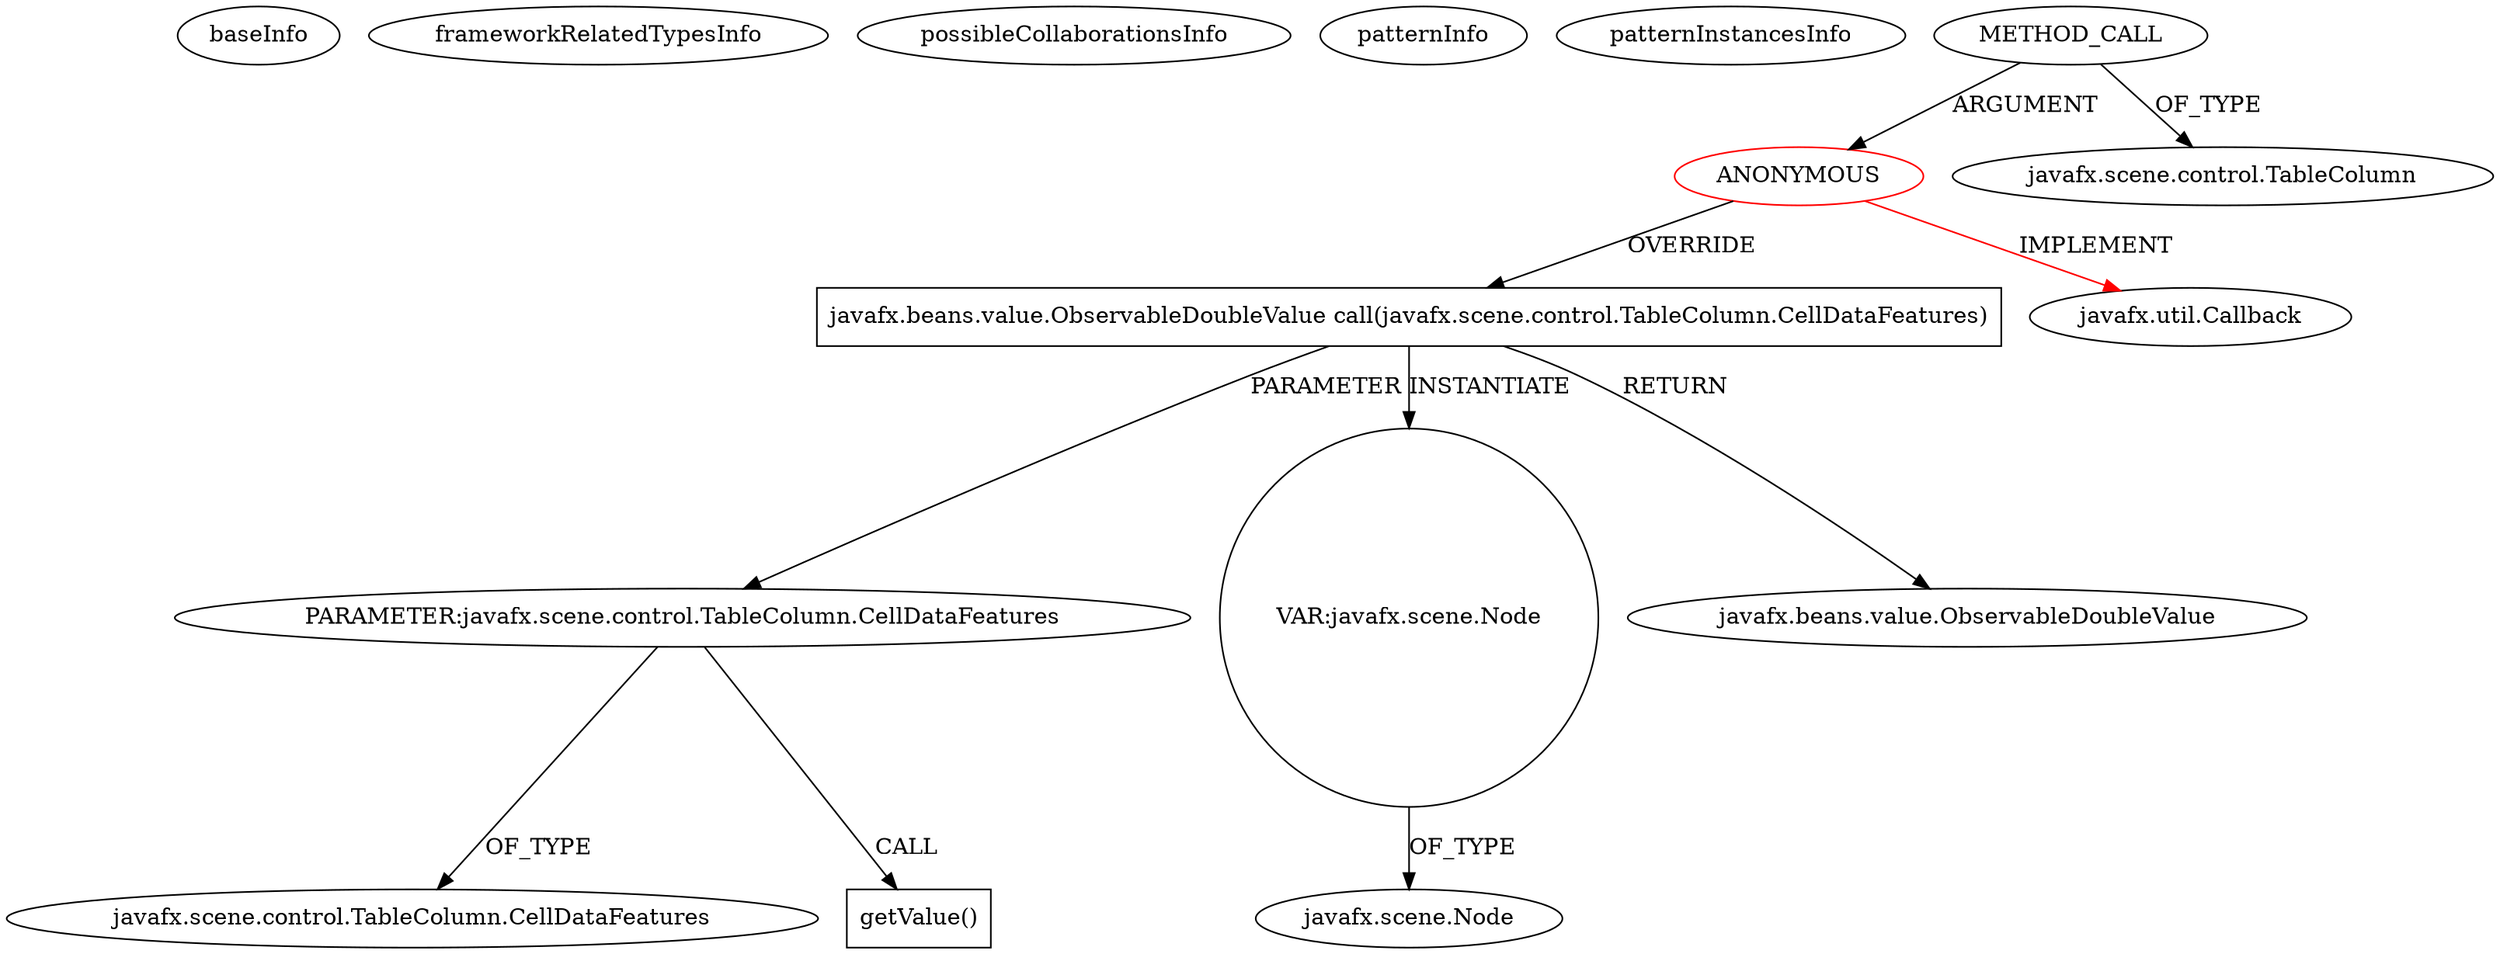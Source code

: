 digraph {
baseInfo[graphId=2133,category="pattern",isAnonymous=true,possibleRelation=false]
frameworkRelatedTypesInfo[0="javafx.util.Callback"]
possibleCollaborationsInfo[]
patternInfo[frequency=2.0,patternRootClient=0]
patternInstancesInfo[0="JoshRobertson-BFSim~/JoshRobertson-BFSim/BFSim-master/src/actor/Actor.java~javafx.scene.control.TableView createTable()~706"]
7[label="javafx.scene.control.TableColumn.CellDataFeatures",vertexType="FRAMEWORK_CLASS_TYPE",isFrameworkType=false]
6[label="PARAMETER:javafx.scene.control.TableColumn.CellDataFeatures",vertexType="PARAMETER_DECLARATION",isFrameworkType=false]
4[label="javafx.beans.value.ObservableDoubleValue call(javafx.scene.control.TableColumn.CellDataFeatures)",vertexType="OVERRIDING_METHOD_DECLARATION",isFrameworkType=false,shape=box]
0[label="ANONYMOUS",vertexType="ROOT_ANONYMOUS_DECLARATION",isFrameworkType=false,color=red]
2[label="METHOD_CALL",vertexType="OUTSIDE_CALL",isFrameworkType=false]
1[label="javafx.util.Callback",vertexType="FRAMEWORK_INTERFACE_TYPE",isFrameworkType=false]
3[label="javafx.scene.control.TableColumn",vertexType="FRAMEWORK_CLASS_TYPE",isFrameworkType=false]
12[label="getValue()",vertexType="INSIDE_CALL",isFrameworkType=false,shape=box]
8[label="VAR:javafx.scene.Node",vertexType="VARIABLE_EXPRESION",isFrameworkType=false,shape=circle]
10[label="javafx.scene.Node",vertexType="FRAMEWORK_CLASS_TYPE",isFrameworkType=false]
5[label="javafx.beans.value.ObservableDoubleValue",vertexType="FRAMEWORK_INTERFACE_TYPE",isFrameworkType=false]
0->1[label="IMPLEMENT",color=red]
2->3[label="OF_TYPE"]
0->4[label="OVERRIDE"]
8->10[label="OF_TYPE"]
6->12[label="CALL"]
2->0[label="ARGUMENT"]
4->5[label="RETURN"]
6->7[label="OF_TYPE"]
4->8[label="INSTANTIATE"]
4->6[label="PARAMETER"]
}

